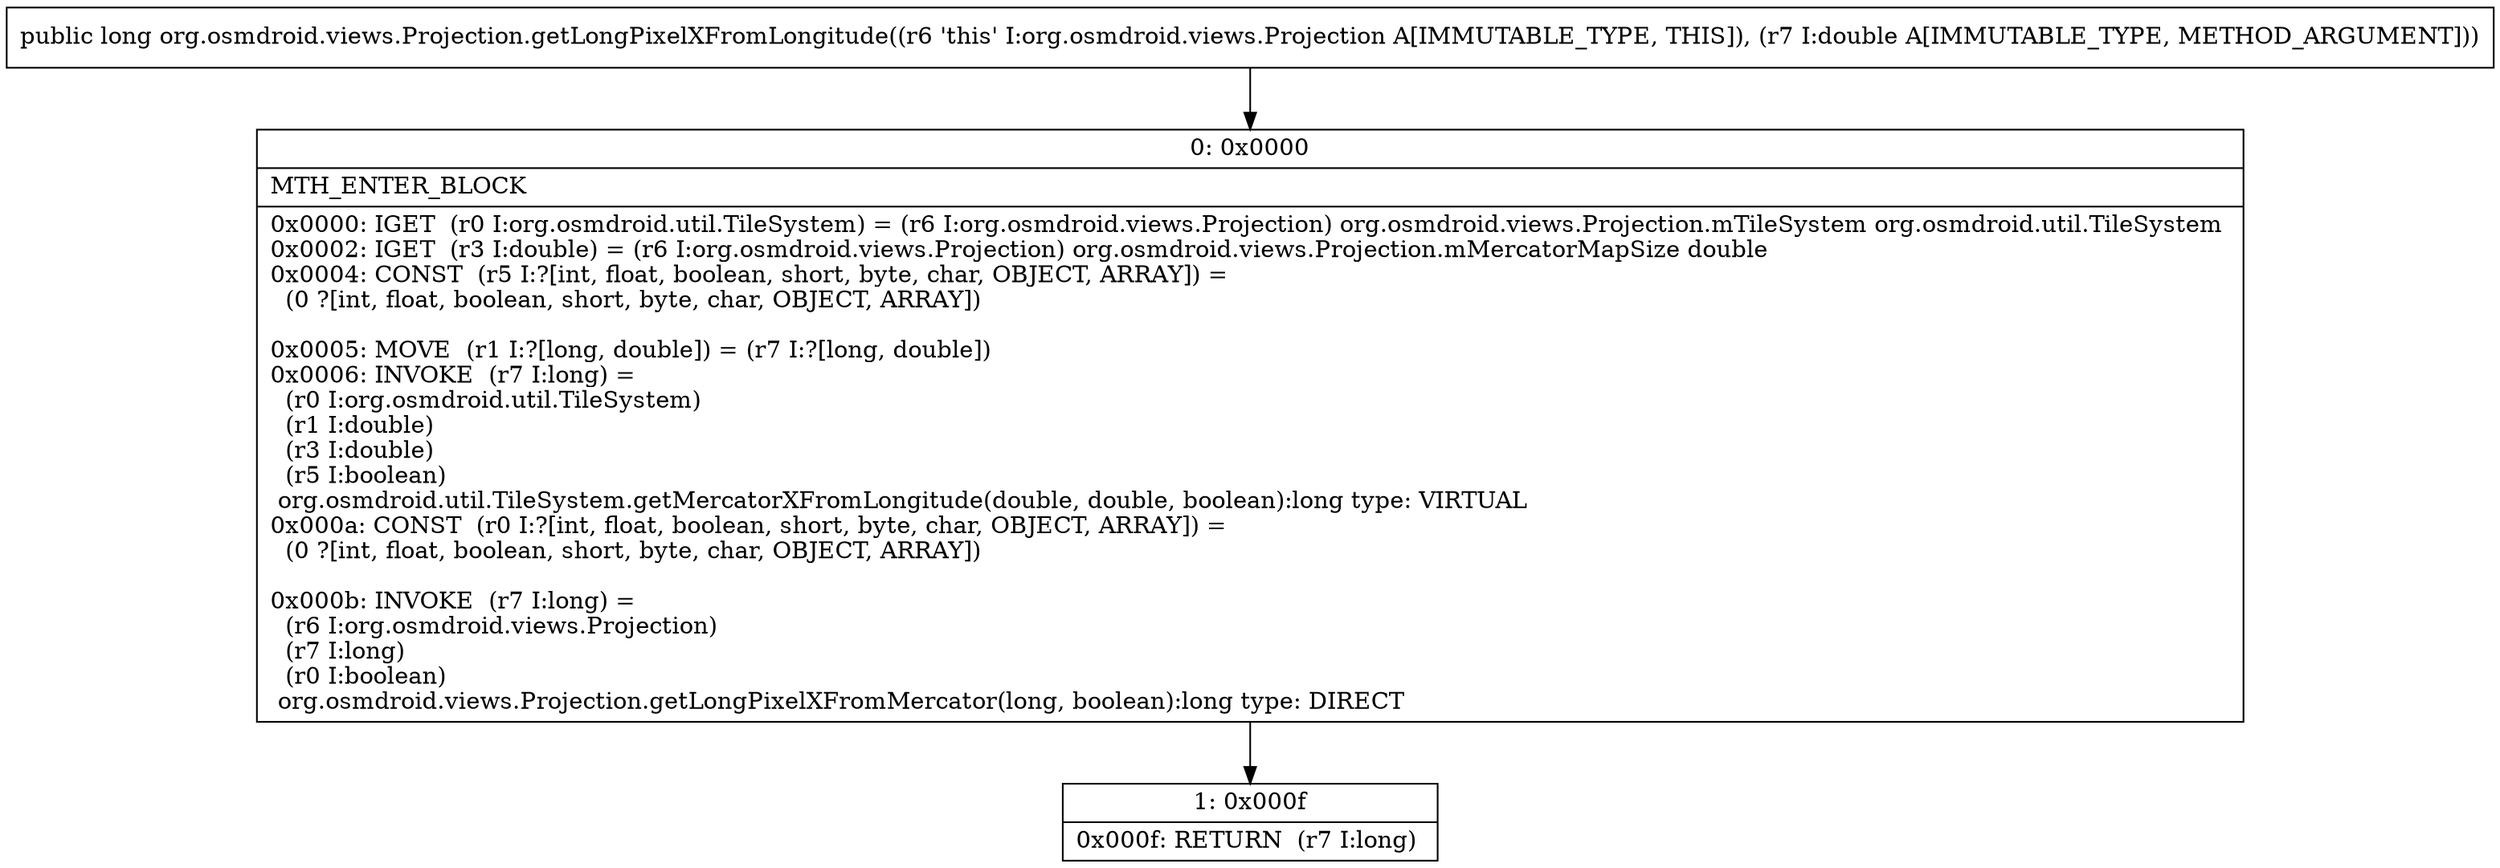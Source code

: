 digraph "CFG fororg.osmdroid.views.Projection.getLongPixelXFromLongitude(D)J" {
Node_0 [shape=record,label="{0\:\ 0x0000|MTH_ENTER_BLOCK\l|0x0000: IGET  (r0 I:org.osmdroid.util.TileSystem) = (r6 I:org.osmdroid.views.Projection) org.osmdroid.views.Projection.mTileSystem org.osmdroid.util.TileSystem \l0x0002: IGET  (r3 I:double) = (r6 I:org.osmdroid.views.Projection) org.osmdroid.views.Projection.mMercatorMapSize double \l0x0004: CONST  (r5 I:?[int, float, boolean, short, byte, char, OBJECT, ARRAY]) = \l  (0 ?[int, float, boolean, short, byte, char, OBJECT, ARRAY])\l \l0x0005: MOVE  (r1 I:?[long, double]) = (r7 I:?[long, double]) \l0x0006: INVOKE  (r7 I:long) = \l  (r0 I:org.osmdroid.util.TileSystem)\l  (r1 I:double)\l  (r3 I:double)\l  (r5 I:boolean)\l org.osmdroid.util.TileSystem.getMercatorXFromLongitude(double, double, boolean):long type: VIRTUAL \l0x000a: CONST  (r0 I:?[int, float, boolean, short, byte, char, OBJECT, ARRAY]) = \l  (0 ?[int, float, boolean, short, byte, char, OBJECT, ARRAY])\l \l0x000b: INVOKE  (r7 I:long) = \l  (r6 I:org.osmdroid.views.Projection)\l  (r7 I:long)\l  (r0 I:boolean)\l org.osmdroid.views.Projection.getLongPixelXFromMercator(long, boolean):long type: DIRECT \l}"];
Node_1 [shape=record,label="{1\:\ 0x000f|0x000f: RETURN  (r7 I:long) \l}"];
MethodNode[shape=record,label="{public long org.osmdroid.views.Projection.getLongPixelXFromLongitude((r6 'this' I:org.osmdroid.views.Projection A[IMMUTABLE_TYPE, THIS]), (r7 I:double A[IMMUTABLE_TYPE, METHOD_ARGUMENT])) }"];
MethodNode -> Node_0;
Node_0 -> Node_1;
}


